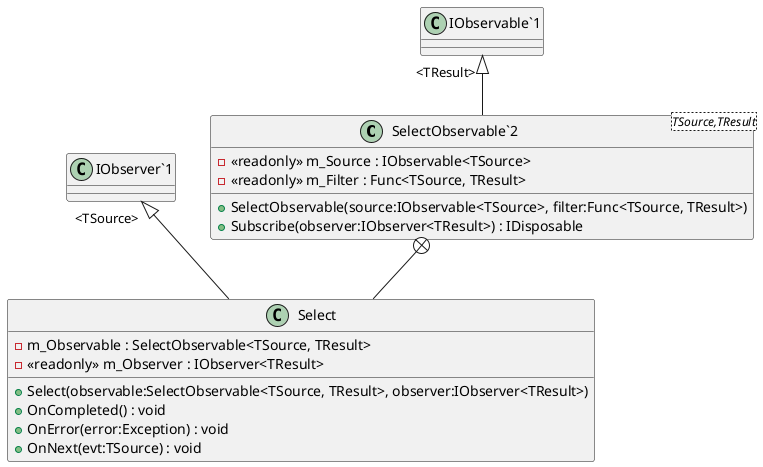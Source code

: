 @startuml
class "SelectObservable`2"<TSource,TResult> {
    - <<readonly>> m_Source : IObservable<TSource>
    - <<readonly>> m_Filter : Func<TSource, TResult>
    + SelectObservable(source:IObservable<TSource>, filter:Func<TSource, TResult>)
    + Subscribe(observer:IObserver<TResult>) : IDisposable
}
class Select {
    - m_Observable : SelectObservable<TSource, TResult>
    - <<readonly>> m_Observer : IObserver<TResult>
    + Select(observable:SelectObservable<TSource, TResult>, observer:IObserver<TResult>)
    + OnCompleted() : void
    + OnError(error:Exception) : void
    + OnNext(evt:TSource) : void
}
"IObservable`1" "<TResult>" <|-- "SelectObservable`2"
"SelectObservable`2" +-- Select
"IObserver`1" "<TSource>" <|-- Select
@enduml
